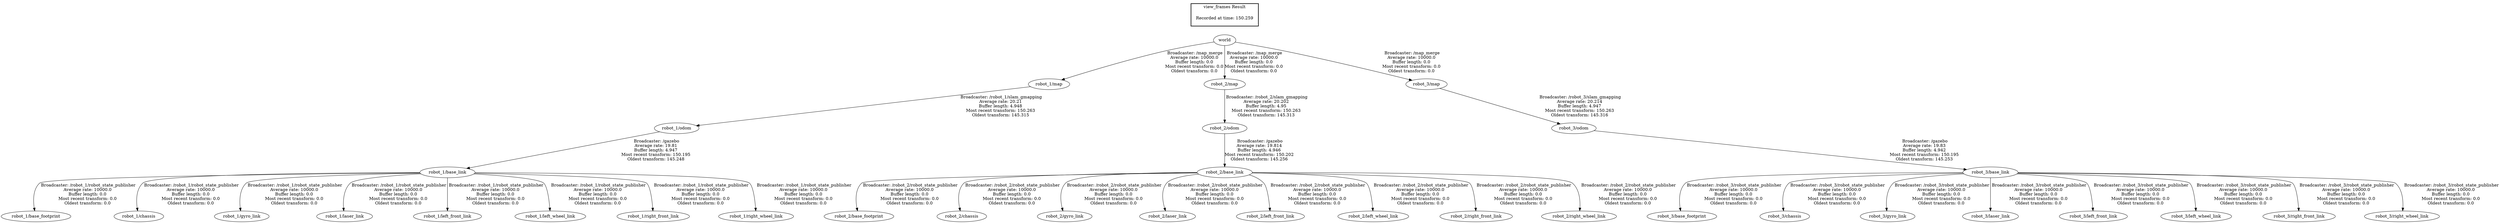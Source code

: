 digraph G {
"robot_1/base_link" -> "robot_1/base_footprint"[label=" Broadcaster: /robot_1/robot_state_publisher\nAverage rate: 10000.0\nBuffer length: 0.0\nMost recent transform: 0.0\nOldest transform: 0.0\n"];
"robot_1/odom" -> "robot_1/base_link"[label=" Broadcaster: /gazebo\nAverage rate: 19.81\nBuffer length: 4.947\nMost recent transform: 150.195\nOldest transform: 145.248\n"];
"robot_1/base_link" -> "robot_1/chassis"[label=" Broadcaster: /robot_1/robot_state_publisher\nAverage rate: 10000.0\nBuffer length: 0.0\nMost recent transform: 0.0\nOldest transform: 0.0\n"];
"robot_1/base_link" -> "robot_1/gyro_link"[label=" Broadcaster: /robot_1/robot_state_publisher\nAverage rate: 10000.0\nBuffer length: 0.0\nMost recent transform: 0.0\nOldest transform: 0.0\n"];
"robot_1/base_link" -> "robot_1/laser_link"[label=" Broadcaster: /robot_1/robot_state_publisher\nAverage rate: 10000.0\nBuffer length: 0.0\nMost recent transform: 0.0\nOldest transform: 0.0\n"];
"robot_1/base_link" -> "robot_1/left_front_link"[label=" Broadcaster: /robot_1/robot_state_publisher\nAverage rate: 10000.0\nBuffer length: 0.0\nMost recent transform: 0.0\nOldest transform: 0.0\n"];
"robot_1/base_link" -> "robot_1/left_wheel_link"[label=" Broadcaster: /robot_1/robot_state_publisher\nAverage rate: 10000.0\nBuffer length: 0.0\nMost recent transform: 0.0\nOldest transform: 0.0\n"];
"robot_1/base_link" -> "robot_1/right_front_link"[label=" Broadcaster: /robot_1/robot_state_publisher\nAverage rate: 10000.0\nBuffer length: 0.0\nMost recent transform: 0.0\nOldest transform: 0.0\n"];
"robot_1/base_link" -> "robot_1/right_wheel_link"[label=" Broadcaster: /robot_1/robot_state_publisher\nAverage rate: 10000.0\nBuffer length: 0.0\nMost recent transform: 0.0\nOldest transform: 0.0\n"];
"robot_2/base_link" -> "robot_2/base_footprint"[label=" Broadcaster: /robot_2/robot_state_publisher\nAverage rate: 10000.0\nBuffer length: 0.0\nMost recent transform: 0.0\nOldest transform: 0.0\n"];
"robot_2/odom" -> "robot_2/base_link"[label=" Broadcaster: /gazebo\nAverage rate: 19.814\nBuffer length: 4.946\nMost recent transform: 150.202\nOldest transform: 145.256\n"];
"robot_2/base_link" -> "robot_2/chassis"[label=" Broadcaster: /robot_2/robot_state_publisher\nAverage rate: 10000.0\nBuffer length: 0.0\nMost recent transform: 0.0\nOldest transform: 0.0\n"];
"robot_2/base_link" -> "robot_2/gyro_link"[label=" Broadcaster: /robot_2/robot_state_publisher\nAverage rate: 10000.0\nBuffer length: 0.0\nMost recent transform: 0.0\nOldest transform: 0.0\n"];
"robot_2/base_link" -> "robot_2/laser_link"[label=" Broadcaster: /robot_2/robot_state_publisher\nAverage rate: 10000.0\nBuffer length: 0.0\nMost recent transform: 0.0\nOldest transform: 0.0\n"];
"robot_2/base_link" -> "robot_2/left_front_link"[label=" Broadcaster: /robot_2/robot_state_publisher\nAverage rate: 10000.0\nBuffer length: 0.0\nMost recent transform: 0.0\nOldest transform: 0.0\n"];
"robot_2/base_link" -> "robot_2/left_wheel_link"[label=" Broadcaster: /robot_2/robot_state_publisher\nAverage rate: 10000.0\nBuffer length: 0.0\nMost recent transform: 0.0\nOldest transform: 0.0\n"];
"robot_2/base_link" -> "robot_2/right_front_link"[label=" Broadcaster: /robot_2/robot_state_publisher\nAverage rate: 10000.0\nBuffer length: 0.0\nMost recent transform: 0.0\nOldest transform: 0.0\n"];
"robot_2/base_link" -> "robot_2/right_wheel_link"[label=" Broadcaster: /robot_2/robot_state_publisher\nAverage rate: 10000.0\nBuffer length: 0.0\nMost recent transform: 0.0\nOldest transform: 0.0\n"];
"robot_3/base_link" -> "robot_3/base_footprint"[label=" Broadcaster: /robot_3/robot_state_publisher\nAverage rate: 10000.0\nBuffer length: 0.0\nMost recent transform: 0.0\nOldest transform: 0.0\n"];
"robot_3/odom" -> "robot_3/base_link"[label=" Broadcaster: /gazebo\nAverage rate: 19.83\nBuffer length: 4.942\nMost recent transform: 150.195\nOldest transform: 145.253\n"];
"robot_3/base_link" -> "robot_3/chassis"[label=" Broadcaster: /robot_3/robot_state_publisher\nAverage rate: 10000.0\nBuffer length: 0.0\nMost recent transform: 0.0\nOldest transform: 0.0\n"];
"robot_3/base_link" -> "robot_3/gyro_link"[label=" Broadcaster: /robot_3/robot_state_publisher\nAverage rate: 10000.0\nBuffer length: 0.0\nMost recent transform: 0.0\nOldest transform: 0.0\n"];
"robot_3/base_link" -> "robot_3/laser_link"[label=" Broadcaster: /robot_3/robot_state_publisher\nAverage rate: 10000.0\nBuffer length: 0.0\nMost recent transform: 0.0\nOldest transform: 0.0\n"];
"robot_3/base_link" -> "robot_3/left_front_link"[label=" Broadcaster: /robot_3/robot_state_publisher\nAverage rate: 10000.0\nBuffer length: 0.0\nMost recent transform: 0.0\nOldest transform: 0.0\n"];
"robot_3/base_link" -> "robot_3/left_wheel_link"[label=" Broadcaster: /robot_3/robot_state_publisher\nAverage rate: 10000.0\nBuffer length: 0.0\nMost recent transform: 0.0\nOldest transform: 0.0\n"];
"robot_3/base_link" -> "robot_3/right_front_link"[label=" Broadcaster: /robot_3/robot_state_publisher\nAverage rate: 10000.0\nBuffer length: 0.0\nMost recent transform: 0.0\nOldest transform: 0.0\n"];
"robot_3/base_link" -> "robot_3/right_wheel_link"[label=" Broadcaster: /robot_3/robot_state_publisher\nAverage rate: 10000.0\nBuffer length: 0.0\nMost recent transform: 0.0\nOldest transform: 0.0\n"];
"world" -> "robot_1/map"[label=" Broadcaster: /map_merge\nAverage rate: 10000.0\nBuffer length: 0.0\nMost recent transform: 0.0\nOldest transform: 0.0\n"];
"world" -> "robot_2/map"[label=" Broadcaster: /map_merge\nAverage rate: 10000.0\nBuffer length: 0.0\nMost recent transform: 0.0\nOldest transform: 0.0\n"];
"world" -> "robot_3/map"[label=" Broadcaster: /map_merge\nAverage rate: 10000.0\nBuffer length: 0.0\nMost recent transform: 0.0\nOldest transform: 0.0\n"];
"robot_1/map" -> "robot_1/odom"[label=" Broadcaster: /robot_1/slam_gmapping\nAverage rate: 20.21\nBuffer length: 4.948\nMost recent transform: 150.263\nOldest transform: 145.315\n"];
"robot_3/map" -> "robot_3/odom"[label=" Broadcaster: /robot_3/slam_gmapping\nAverage rate: 20.214\nBuffer length: 4.947\nMost recent transform: 150.263\nOldest transform: 145.316\n"];
"robot_2/map" -> "robot_2/odom"[label=" Broadcaster: /robot_2/slam_gmapping\nAverage rate: 20.202\nBuffer length: 4.95\nMost recent transform: 150.263\nOldest transform: 145.313\n"];
edge [style=invis];
 subgraph cluster_legend { style=bold; color=black; label ="view_frames Result";
"Recorded at time: 150.259"[ shape=plaintext ] ;
}->"world";
}